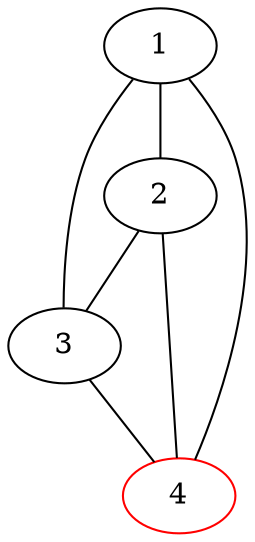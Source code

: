 graph {
	1 [label=1]
	2 [label=2]
	3 [label=3]
	4 [label=4 color=red]
	1 -- 2
	1 -- 3
	2 -- 3
	1 -- 4
	2 -- 4
	3 -- 4
}
